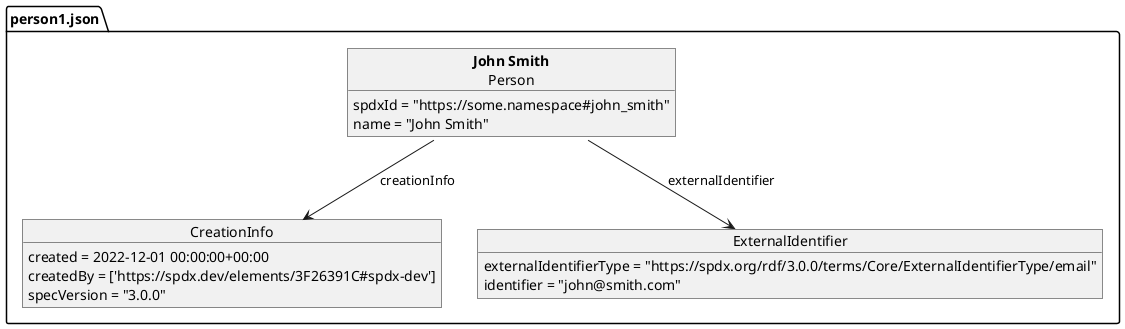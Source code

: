 @startuml
Package "person1.json" as a2b5afdde1614b5636995a3de73d0a22 {
object "<b>John Smith</b>\nPerson" as a2b5afdde1614b5636995a3de73d0a22_o1
object "CreationInfo" as a2b5afdde1614b5636995a3de73d0a22_o2
object "ExternalIdentifier" as a2b5afdde1614b5636995a3de73d0a22_o3
}
a2b5afdde1614b5636995a3de73d0a22_o1 : spdxId = "https://some.namespace#john_smith"
a2b5afdde1614b5636995a3de73d0a22_o2 : created = 2022-12-01 00:00:00+00:00
a2b5afdde1614b5636995a3de73d0a22_o2 : createdBy = ['https://spdx.dev/elements/3F26391C#spdx-dev']
a2b5afdde1614b5636995a3de73d0a22_o2 : specVersion = "3.0.0"
a2b5afdde1614b5636995a3de73d0a22_o1::creationInfo --> a2b5afdde1614b5636995a3de73d0a22_o2 : creationInfo
a2b5afdde1614b5636995a3de73d0a22_o3 : externalIdentifierType = "https://spdx.org/rdf/3.0.0/terms/Core/ExternalIdentifierType/email"
a2b5afdde1614b5636995a3de73d0a22_o3 : identifier = "john@smith.com"
a2b5afdde1614b5636995a3de73d0a22_o1::externalIdentifier --> a2b5afdde1614b5636995a3de73d0a22_o3 : externalIdentifier
a2b5afdde1614b5636995a3de73d0a22_o1 : name = "John Smith"
@enduml
